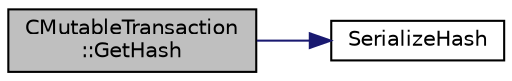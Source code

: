 digraph "CMutableTransaction::GetHash"
{
  edge [fontname="Helvetica",fontsize="10",labelfontname="Helvetica",labelfontsize="10"];
  node [fontname="Helvetica",fontsize="10",shape=record];
  rankdir="LR";
  Node4 [label="CMutableTransaction\l::GetHash",height=0.2,width=0.4,color="black", fillcolor="grey75", style="filled", fontcolor="black"];
  Node4 -> Node5 [color="midnightblue",fontsize="10",style="solid",fontname="Helvetica"];
  Node5 [label="SerializeHash",height=0.2,width=0.4,color="black", fillcolor="white", style="filled",URL="$hash_8h.html#a6de694e43f17c62025c6883965b65e63",tooltip="Compute the 256-bit hash of an object&#39;s serialization. "];
}
